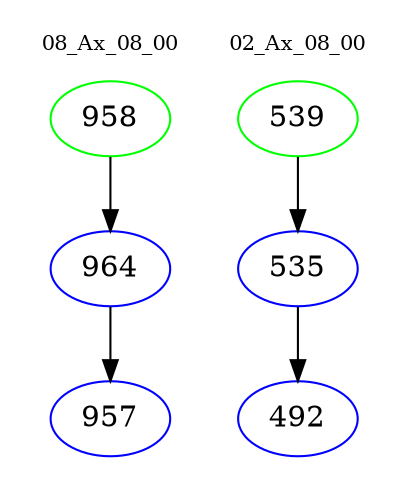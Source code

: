 digraph{
subgraph cluster_0 {
color = white
label = "08_Ax_08_00";
fontsize=10;
T0_958 [label="958", color="green"]
T0_958 -> T0_964 [color="black"]
T0_964 [label="964", color="blue"]
T0_964 -> T0_957 [color="black"]
T0_957 [label="957", color="blue"]
}
subgraph cluster_1 {
color = white
label = "02_Ax_08_00";
fontsize=10;
T1_539 [label="539", color="green"]
T1_539 -> T1_535 [color="black"]
T1_535 [label="535", color="blue"]
T1_535 -> T1_492 [color="black"]
T1_492 [label="492", color="blue"]
}
}
